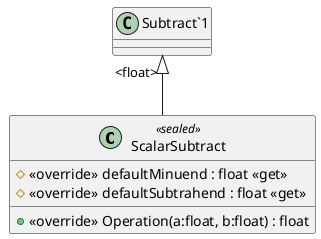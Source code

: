 @startuml
class ScalarSubtract <<sealed>> {
    # <<override>> defaultMinuend : float <<get>>
    # <<override>> defaultSubtrahend : float <<get>>
    + <<override>> Operation(a:float, b:float) : float
}
"Subtract`1" "<float>" <|-- ScalarSubtract
@enduml
